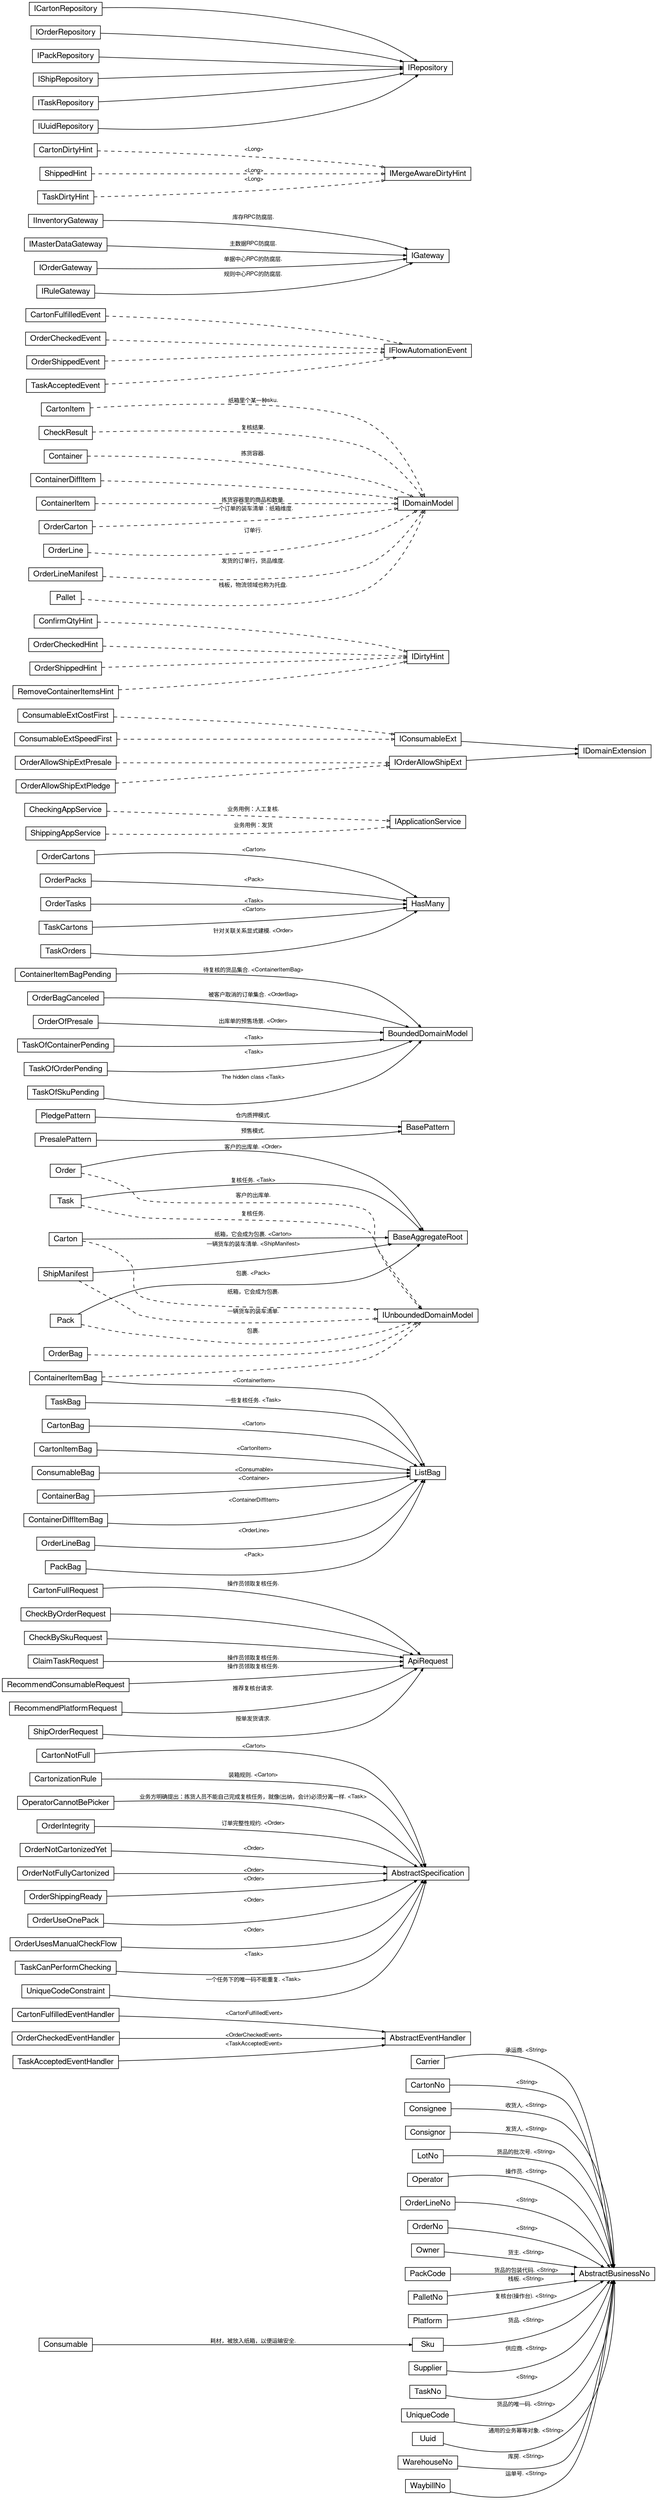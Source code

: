 digraph G {
fontname="Helvetica,Arial,sans-serif"
node [fontname="Helvetica,Arial,sans-serif"]
edge [fontname="Helvetica,Arial,sans-serif"]
rankdir="LR"
node [shape=box, height=0.25]
edge [fontsize=10 arrowsize=0.5]
"Carrier" -> "AbstractBusinessNo"  [edgetooltip="承运商. <String>" label="承运商. <String>"];
"CartonNo" -> "AbstractBusinessNo"  [edgetooltip=" <String>" label=" <String>"];
"Consignee" -> "AbstractBusinessNo"  [edgetooltip="收货人. <String>" label="收货人. <String>"];
"Consignor" -> "AbstractBusinessNo"  [edgetooltip="发货人. <String>" label="发货人. <String>"];
"LotNo" -> "AbstractBusinessNo"  [edgetooltip="货品的批次号. <String>" label="货品的批次号. <String>"];
"Operator" -> "AbstractBusinessNo"  [edgetooltip="操作员. <String>" label="操作员. <String>"];
"OrderLineNo" -> "AbstractBusinessNo"  [edgetooltip=" <String>" label=" <String>"];
"OrderNo" -> "AbstractBusinessNo"  [edgetooltip=" <String>" label=" <String>"];
"Owner" -> "AbstractBusinessNo"  [edgetooltip="货主. <String>" label="货主. <String>"];
"PackCode" -> "AbstractBusinessNo"  [edgetooltip="货品的包装代码. <String>" label="货品的包装代码. <String>"];
"PalletNo" -> "AbstractBusinessNo"  [edgetooltip="栈板. <String>" label="栈板. <String>"];
"Platform" -> "AbstractBusinessNo"  [edgetooltip="复核台(操作台). <String>" label="复核台(操作台). <String>"];
"Sku" -> "AbstractBusinessNo"  [edgetooltip="货品. <String>" label="货品. <String>"];
"Supplier" -> "AbstractBusinessNo"  [edgetooltip="供应商. <String>" label="供应商. <String>"];
"TaskNo" -> "AbstractBusinessNo"  [edgetooltip=" <String>" label=" <String>"];
"UniqueCode" -> "AbstractBusinessNo"  [edgetooltip="货品的唯一码. <String>" label="货品的唯一码. <String>"];
"Uuid" -> "AbstractBusinessNo"  [edgetooltip="通用的业务幂等对象. <String>" label="通用的业务幂等对象. <String>"];
"WarehouseNo" -> "AbstractBusinessNo"  [edgetooltip="库房. <String>" label="库房. <String>"];
"WaybillNo" -> "AbstractBusinessNo"  [edgetooltip="运单号. <String>" label="运单号. <String>"];
"CartonFulfilledEventHandler" -> "AbstractEventHandler"  [edgetooltip=" <CartonFulfilledEvent>" label=" <CartonFulfilledEvent>"];
"OrderCheckedEventHandler" -> "AbstractEventHandler"  [edgetooltip=" <OrderCheckedEvent>" label=" <OrderCheckedEvent>"];
"TaskAcceptedEventHandler" -> "AbstractEventHandler"  [edgetooltip=" <TaskAcceptedEvent>" label=" <TaskAcceptedEvent>"];
"CartonNotFull" -> "AbstractSpecification"  [edgetooltip=" <Carton>" label=" <Carton>"];
"CartonizationRule" -> "AbstractSpecification"  [edgetooltip="装箱规则. <Carton>" label="装箱规则. <Carton>"];
"OperatorCannotBePicker" -> "AbstractSpecification"  [edgetooltip="业务方明确提出：拣货人员不能自己完成复核任务，就像(出纳，会计)必须分离一样. <Task>" label="业务方明确提出：拣货人员不能自己完成复核任务，就像(出纳，会计)必须分离一样. <Task>"];
"OrderIntegrity" -> "AbstractSpecification"  [edgetooltip="订单完整性规约. <Order>" label="订单完整性规约. <Order>"];
"OrderNotCartonizedYet" -> "AbstractSpecification"  [edgetooltip=" <Order>" label=" <Order>"];
"OrderNotFullyCartonized" -> "AbstractSpecification"  [edgetooltip=" <Order>" label=" <Order>"];
"OrderShippingReady" -> "AbstractSpecification"  [edgetooltip=" <Order>" label=" <Order>"];
"OrderUseOnePack" -> "AbstractSpecification"  [edgetooltip=" <Order>" label=" <Order>"];
"OrderUsesManualCheckFlow" -> "AbstractSpecification"  [edgetooltip=" <Order>" label=" <Order>"];
"TaskCanPerformChecking" -> "AbstractSpecification"  [edgetooltip=" <Task>" label=" <Task>"];
"UniqueCodeConstraint" -> "AbstractSpecification"  [edgetooltip="一个任务下的唯一码不能重复. <Task>" label="一个任务下的唯一码不能重复. <Task>"];
"CartonFullRequest" -> "ApiRequest"  [edgetooltip="操作员领取复核任务." label="操作员领取复核任务."];
"CheckByOrderRequest" -> "ApiRequest"  [edgetooltip="" label=""];
"CheckBySkuRequest" -> "ApiRequest"  [edgetooltip="" label=""];
"ClaimTaskRequest" -> "ApiRequest"  [edgetooltip="操作员领取复核任务." label="操作员领取复核任务."];
"RecommendConsumableRequest" -> "ApiRequest"  [edgetooltip="操作员领取复核任务." label="操作员领取复核任务."];
"RecommendPlatformRequest" -> "ApiRequest"  [edgetooltip="推荐复核台请求." label="推荐复核台请求."];
"ShipOrderRequest" -> "ApiRequest"  [edgetooltip="按单发货请求." label="按单发货请求."];
"Carton" -> "BaseAggregateRoot"  [edgetooltip="纸箱，它会成为包裹. <Carton>" label="纸箱，它会成为包裹. <Carton>"];
"Order" -> "BaseAggregateRoot"  [edgetooltip="客户的出库单. <Order>" label="客户的出库单. <Order>"];
"Pack" -> "BaseAggregateRoot"  [edgetooltip="包裹. <Pack>" label="包裹. <Pack>"];
"ShipManifest" -> "BaseAggregateRoot"  [edgetooltip="一辆货车的装车清单. <ShipManifest>" label="一辆货车的装车清单. <ShipManifest>"];
"Task" -> "BaseAggregateRoot"  [edgetooltip="复核任务. <Task>" label="复核任务. <Task>"];
"PledgePattern" -> "BasePattern"  [edgetooltip="仓内质押模式." label="仓内质押模式."];
"PresalePattern" -> "BasePattern"  [edgetooltip="预售模式." label="预售模式."];
"ContainerItemBagPending" -> "BoundedDomainModel"  [edgetooltip="待复核的货品集合. <ContainerItemBag>" label="待复核的货品集合. <ContainerItemBag>"];
"OrderBagCanceled" -> "BoundedDomainModel"  [edgetooltip="被客户取消的订单集合. <OrderBag>" label="被客户取消的订单集合. <OrderBag>"];
"OrderOfPresale" -> "BoundedDomainModel"  [edgetooltip="出库单的预售场景. <Order>" label="出库单的预售场景. <Order>"];
"TaskOfContainerPending" -> "BoundedDomainModel"  [edgetooltip=" <Task>" label=" <Task>"];
"TaskOfOrderPending" -> "BoundedDomainModel"  [edgetooltip=" <Task>" label=" <Task>"];
"TaskOfSkuPending" -> "BoundedDomainModel"  [edgetooltip="The hidden class <Task>" label="The hidden class <Task>"];
"OrderCartons" -> "HasMany"  [edgetooltip=" <Carton>" label=" <Carton>"];
"OrderPacks" -> "HasMany"  [edgetooltip=" <Pack>" label=" <Pack>"];
"OrderTasks" -> "HasMany"  [edgetooltip=" <Task>" label=" <Task>"];
"TaskCartons" -> "HasMany"  [edgetooltip=" <Carton>" label=" <Carton>"];
"TaskOrders" -> "HasMany"  [edgetooltip="针对关联关系显式建模. <Order>" label="针对关联关系显式建模. <Order>"];
"CheckingAppService" -> "IApplicationService"  [arrowhead=empty style=dashed edgetooltip="业务用例：人工复核." label="业务用例：人工复核."];
"ShippingAppService" -> "IApplicationService"  [arrowhead=empty style=dashed edgetooltip="业务用例：发货" label="业务用例：发货"];
"ConsumableExtCostFirst" -> "IConsumableExt"  [arrowhead=empty style=dashed edgetooltip="" label=""];
"ConsumableExtSpeedFirst" -> "IConsumableExt"  [arrowhead=empty style=dashed edgetooltip="" label=""];
"ConfirmQtyHint" -> "IDirtyHint"  [arrowhead=empty style=dashed edgetooltip="" label=""];
"OrderCheckedHint" -> "IDirtyHint"  [arrowhead=empty style=dashed edgetooltip="" label=""];
"OrderShippedHint" -> "IDirtyHint"  [arrowhead=empty style=dashed edgetooltip="" label=""];
"RemoveContainerItemsHint" -> "IDirtyHint"  [arrowhead=empty style=dashed edgetooltip="" label=""];
"IConsumableExt" -> "IDomainExtension"  [edgetooltip="" label=""];
"IOrderAllowShipExt" -> "IDomainExtension"  [edgetooltip="" label=""];
"CartonItem" -> "IDomainModel"  [arrowhead=empty style=dashed edgetooltip="纸箱里个某一种sku." label="纸箱里个某一种sku."];
"CheckResult" -> "IDomainModel"  [arrowhead=empty style=dashed edgetooltip="复核结果." label="复核结果."];
"Container" -> "IDomainModel"  [arrowhead=empty style=dashed edgetooltip="拣货容器." label="拣货容器."];
"ContainerDiffItem" -> "IDomainModel"  [arrowhead=empty style=dashed edgetooltip="" label=""];
"ContainerItem" -> "IDomainModel"  [arrowhead=empty style=dashed edgetooltip="拣货容器里的商品和数量." label="拣货容器里的商品和数量."];
"OrderCarton" -> "IDomainModel"  [arrowhead=empty style=dashed edgetooltip="一个订单的装车清单：纸箱维度." label="一个订单的装车清单：纸箱维度."];
"OrderLine" -> "IDomainModel"  [arrowhead=empty style=dashed edgetooltip="订单行." label="订单行."];
"OrderLineManifest" -> "IDomainModel"  [arrowhead=empty style=dashed edgetooltip="发货的订单行，货品维度." label="发货的订单行，货品维度."];
"Pallet" -> "IDomainModel"  [arrowhead=empty style=dashed edgetooltip="栈板，物流领域也称为托盘." label="栈板，物流领域也称为托盘."];
"CartonFulfilledEvent" -> "IFlowAutomationEvent"  [arrowhead=empty style=dashed edgetooltip="" label=""];
"OrderCheckedEvent" -> "IFlowAutomationEvent"  [arrowhead=empty style=dashed edgetooltip="" label=""];
"OrderShippedEvent" -> "IFlowAutomationEvent"  [arrowhead=empty style=dashed edgetooltip="" label=""];
"TaskAcceptedEvent" -> "IFlowAutomationEvent"  [arrowhead=empty style=dashed edgetooltip="" label=""];
"IInventoryGateway" -> "IGateway"  [edgetooltip="库存RPC防腐层." label="库存RPC防腐层."];
"IMasterDataGateway" -> "IGateway"  [edgetooltip="主数据RPC防腐层." label="主数据RPC防腐层."];
"IOrderGateway" -> "IGateway"  [edgetooltip="单据中心RPC的防腐层." label="单据中心RPC的防腐层."];
"IRuleGateway" -> "IGateway"  [edgetooltip="规则中心RPC的防腐层." label="规则中心RPC的防腐层."];
"CartonDirtyHint" -> "IMergeAwareDirtyHint"  [arrowhead=empty style=dashed edgetooltip=" <Long>" label=" <Long>"];
"ShippedHint" -> "IMergeAwareDirtyHint"  [arrowhead=empty style=dashed edgetooltip=" <Long>" label=" <Long>"];
"TaskDirtyHint" -> "IMergeAwareDirtyHint"  [arrowhead=empty style=dashed edgetooltip=" <Long>" label=" <Long>"];
"OrderAllowShipExtPledge" -> "IOrderAllowShipExt"  [arrowhead=empty style=dashed edgetooltip="" label=""];
"OrderAllowShipExtPresale" -> "IOrderAllowShipExt"  [arrowhead=empty style=dashed edgetooltip="" label=""];
"ICartonRepository" -> "IRepository"  [edgetooltip="" label=""];
"IOrderRepository" -> "IRepository"  [edgetooltip="" label=""];
"IPackRepository" -> "IRepository"  [edgetooltip="" label=""];
"IShipRepository" -> "IRepository"  [edgetooltip="" label=""];
"ITaskRepository" -> "IRepository"  [edgetooltip="" label=""];
"IUuidRepository" -> "IRepository"  [edgetooltip="" label=""];
"Carton" -> "IUnboundedDomainModel"  [arrowhead=empty style=dashed edgetooltip="纸箱，它会成为包裹." label="纸箱，它会成为包裹."];
"ContainerItemBag" -> "IUnboundedDomainModel"  [arrowhead=empty style=dashed edgetooltip="" label=""];
"Order" -> "IUnboundedDomainModel"  [arrowhead=empty style=dashed edgetooltip="客户的出库单." label="客户的出库单."];
"OrderBag" -> "IUnboundedDomainModel"  [arrowhead=empty style=dashed edgetooltip="" label=""];
"Pack" -> "IUnboundedDomainModel"  [arrowhead=empty style=dashed edgetooltip="包裹." label="包裹."];
"ShipManifest" -> "IUnboundedDomainModel"  [arrowhead=empty style=dashed edgetooltip="一辆货车的装车清单." label="一辆货车的装车清单."];
"Task" -> "IUnboundedDomainModel"  [arrowhead=empty style=dashed edgetooltip="复核任务." label="复核任务."];
"CartonBag" -> "ListBag"  [edgetooltip=" <Carton>" label=" <Carton>"];
"CartonItemBag" -> "ListBag"  [edgetooltip=" <CartonItem>" label=" <CartonItem>"];
"ConsumableBag" -> "ListBag"  [edgetooltip=" <Consumable>" label=" <Consumable>"];
"ContainerBag" -> "ListBag"  [edgetooltip=" <Container>" label=" <Container>"];
"ContainerDiffItemBag" -> "ListBag"  [edgetooltip=" <ContainerDiffItem>" label=" <ContainerDiffItem>"];
"ContainerItemBag" -> "ListBag"  [edgetooltip=" <ContainerItem>" label=" <ContainerItem>"];
"OrderLineBag" -> "ListBag"  [edgetooltip=" <OrderLine>" label=" <OrderLine>"];
"PackBag" -> "ListBag"  [edgetooltip=" <Pack>" label=" <Pack>"];
"TaskBag" -> "ListBag"  [edgetooltip="一些复核任务. <Task>" label="一些复核任务. <Task>"];
"Consumable" -> "Sku"  [edgetooltip="耗材，被放入纸箱，以便运输安全." label="耗材，被放入纸箱，以便运输安全."];
}